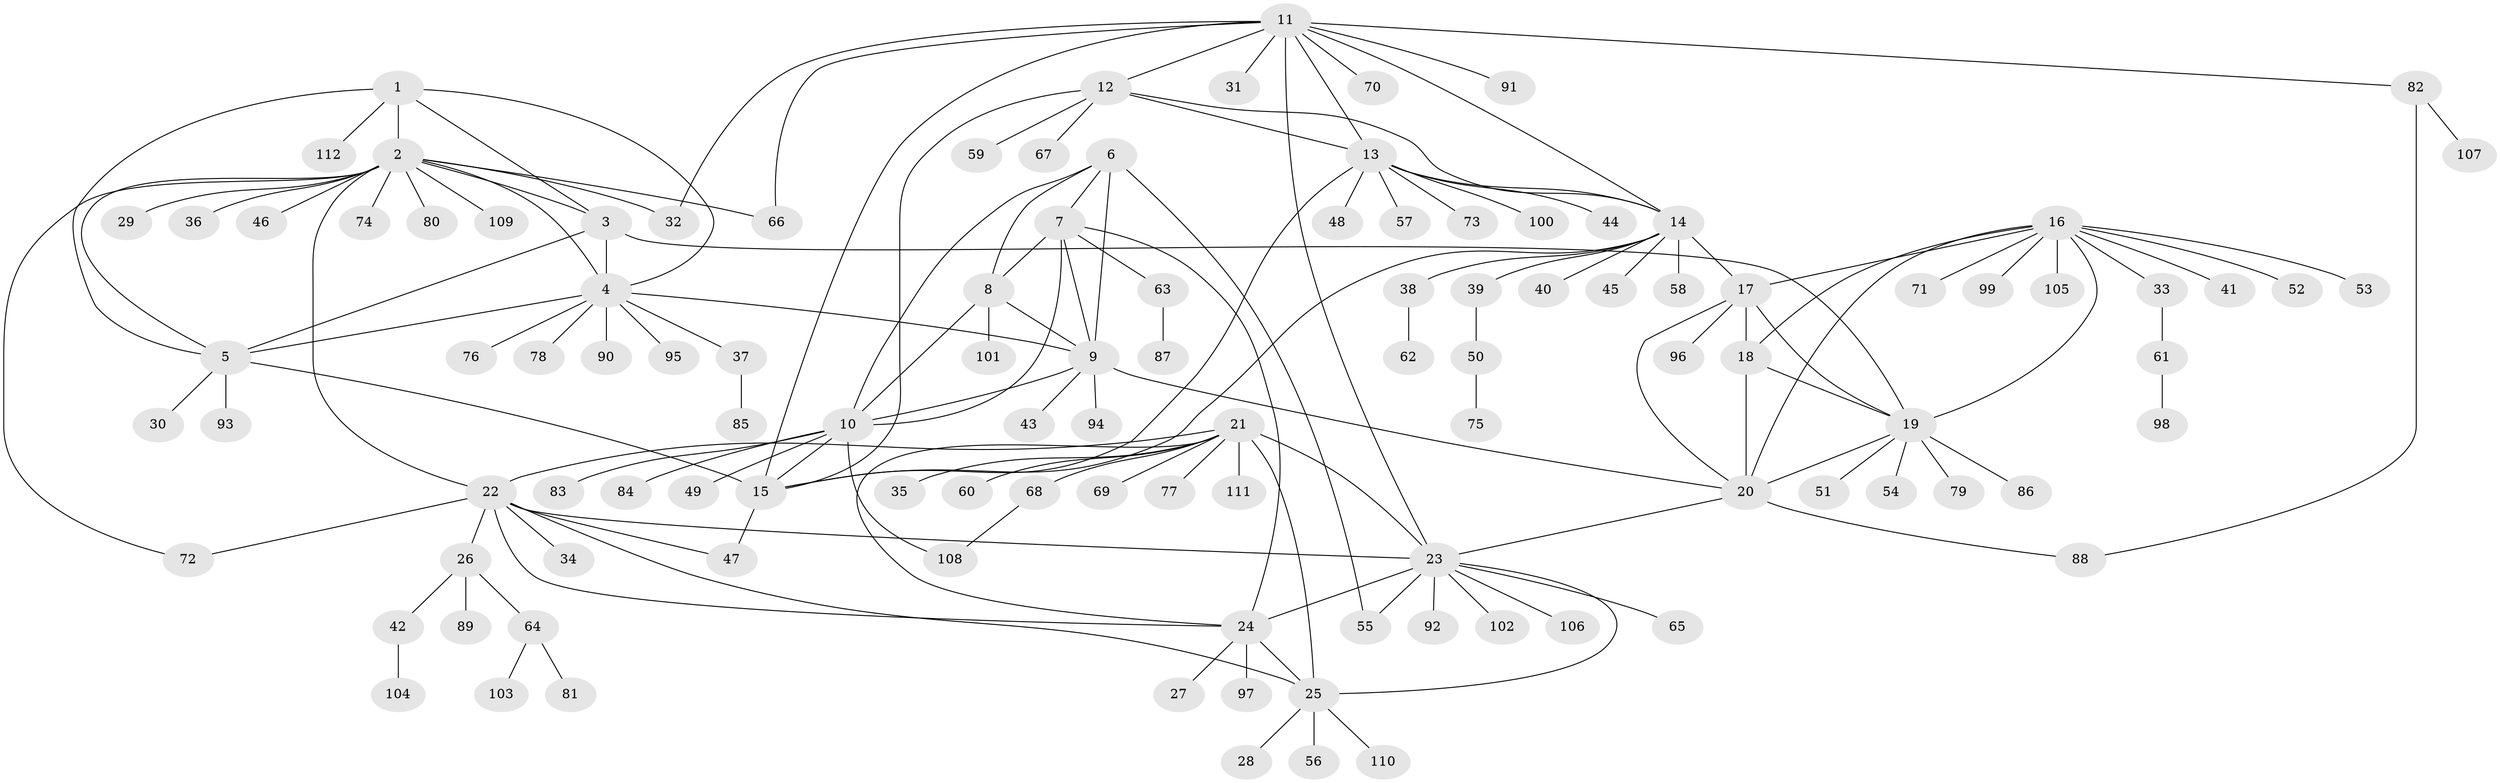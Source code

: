 // coarse degree distribution, {4: 0.029411764705882353, 5: 0.08823529411764706, 7: 0.029411764705882353, 9: 0.058823529411764705, 6: 0.04411764705882353, 10: 0.029411764705882353, 2: 0.16176470588235295, 8: 0.029411764705882353, 3: 0.014705882352941176, 1: 0.5147058823529411}
// Generated by graph-tools (version 1.1) at 2025/52/03/04/25 22:52:15]
// undirected, 112 vertices, 154 edges
graph export_dot {
  node [color=gray90,style=filled];
  1;
  2;
  3;
  4;
  5;
  6;
  7;
  8;
  9;
  10;
  11;
  12;
  13;
  14;
  15;
  16;
  17;
  18;
  19;
  20;
  21;
  22;
  23;
  24;
  25;
  26;
  27;
  28;
  29;
  30;
  31;
  32;
  33;
  34;
  35;
  36;
  37;
  38;
  39;
  40;
  41;
  42;
  43;
  44;
  45;
  46;
  47;
  48;
  49;
  50;
  51;
  52;
  53;
  54;
  55;
  56;
  57;
  58;
  59;
  60;
  61;
  62;
  63;
  64;
  65;
  66;
  67;
  68;
  69;
  70;
  71;
  72;
  73;
  74;
  75;
  76;
  77;
  78;
  79;
  80;
  81;
  82;
  83;
  84;
  85;
  86;
  87;
  88;
  89;
  90;
  91;
  92;
  93;
  94;
  95;
  96;
  97;
  98;
  99;
  100;
  101;
  102;
  103;
  104;
  105;
  106;
  107;
  108;
  109;
  110;
  111;
  112;
  1 -- 2;
  1 -- 3;
  1 -- 4;
  1 -- 5;
  1 -- 112;
  2 -- 3;
  2 -- 4;
  2 -- 5;
  2 -- 22;
  2 -- 29;
  2 -- 32;
  2 -- 36;
  2 -- 46;
  2 -- 66;
  2 -- 72;
  2 -- 74;
  2 -- 80;
  2 -- 109;
  3 -- 4;
  3 -- 5;
  3 -- 19;
  4 -- 5;
  4 -- 9;
  4 -- 37;
  4 -- 76;
  4 -- 78;
  4 -- 90;
  4 -- 95;
  5 -- 15;
  5 -- 30;
  5 -- 93;
  6 -- 7;
  6 -- 8;
  6 -- 9;
  6 -- 10;
  6 -- 55;
  7 -- 8;
  7 -- 9;
  7 -- 10;
  7 -- 24;
  7 -- 63;
  8 -- 9;
  8 -- 10;
  8 -- 101;
  9 -- 10;
  9 -- 20;
  9 -- 43;
  9 -- 94;
  10 -- 15;
  10 -- 49;
  10 -- 83;
  10 -- 84;
  10 -- 108;
  11 -- 12;
  11 -- 13;
  11 -- 14;
  11 -- 15;
  11 -- 23;
  11 -- 31;
  11 -- 32;
  11 -- 66;
  11 -- 70;
  11 -- 82;
  11 -- 91;
  12 -- 13;
  12 -- 14;
  12 -- 15;
  12 -- 59;
  12 -- 67;
  13 -- 14;
  13 -- 15;
  13 -- 44;
  13 -- 48;
  13 -- 57;
  13 -- 73;
  13 -- 100;
  14 -- 15;
  14 -- 17;
  14 -- 38;
  14 -- 39;
  14 -- 40;
  14 -- 45;
  14 -- 58;
  15 -- 47;
  16 -- 17;
  16 -- 18;
  16 -- 19;
  16 -- 20;
  16 -- 33;
  16 -- 41;
  16 -- 52;
  16 -- 53;
  16 -- 71;
  16 -- 99;
  16 -- 105;
  17 -- 18;
  17 -- 19;
  17 -- 20;
  17 -- 96;
  18 -- 19;
  18 -- 20;
  19 -- 20;
  19 -- 51;
  19 -- 54;
  19 -- 79;
  19 -- 86;
  20 -- 23;
  20 -- 88;
  21 -- 22;
  21 -- 23;
  21 -- 24;
  21 -- 25;
  21 -- 35;
  21 -- 60;
  21 -- 68;
  21 -- 69;
  21 -- 77;
  21 -- 111;
  22 -- 23;
  22 -- 24;
  22 -- 25;
  22 -- 26;
  22 -- 34;
  22 -- 47;
  22 -- 72;
  23 -- 24;
  23 -- 25;
  23 -- 55;
  23 -- 65;
  23 -- 92;
  23 -- 102;
  23 -- 106;
  24 -- 25;
  24 -- 27;
  24 -- 97;
  25 -- 28;
  25 -- 56;
  25 -- 110;
  26 -- 42;
  26 -- 64;
  26 -- 89;
  33 -- 61;
  37 -- 85;
  38 -- 62;
  39 -- 50;
  42 -- 104;
  50 -- 75;
  61 -- 98;
  63 -- 87;
  64 -- 81;
  64 -- 103;
  68 -- 108;
  82 -- 88;
  82 -- 107;
}

